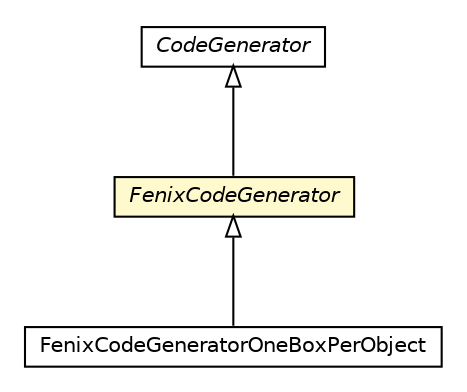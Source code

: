 #!/usr/local/bin/dot
#
# Class diagram 
# Generated by UMLGraph version 5.1 (http://www.umlgraph.org/)
#

digraph G {
	edge [fontname="Helvetica",fontsize=10,labelfontname="Helvetica",labelfontsize=10];
	node [fontname="Helvetica",fontsize=10,shape=plaintext];
	nodesep=0.25;
	ranksep=0.5;
	// pt.ist.fenixframework.dml.CodeGenerator
	c143283 [label=<<table title="pt.ist.fenixframework.dml.CodeGenerator" border="0" cellborder="1" cellspacing="0" cellpadding="2" port="p" href="../../../dml/CodeGenerator.html">
		<tr><td><table border="0" cellspacing="0" cellpadding="1">
<tr><td align="center" balign="center"><font face="Helvetica-Oblique"> CodeGenerator </font></td></tr>
		</table></td></tr>
		</table>>, fontname="Helvetica", fontcolor="black", fontsize=10.0];
	// pt.ist.fenixframework.backend.jvstmojb.codeGenerator.FenixCodeGeneratorOneBoxPerObject
	c143563 [label=<<table title="pt.ist.fenixframework.backend.jvstmojb.codeGenerator.FenixCodeGeneratorOneBoxPerObject" border="0" cellborder="1" cellspacing="0" cellpadding="2" port="p" href="./FenixCodeGeneratorOneBoxPerObject.html">
		<tr><td><table border="0" cellspacing="0" cellpadding="1">
<tr><td align="center" balign="center"> FenixCodeGeneratorOneBoxPerObject </td></tr>
		</table></td></tr>
		</table>>, fontname="Helvetica", fontcolor="black", fontsize=10.0];
	// pt.ist.fenixframework.backend.jvstmojb.codeGenerator.FenixCodeGenerator
	c143564 [label=<<table title="pt.ist.fenixframework.backend.jvstmojb.codeGenerator.FenixCodeGenerator" border="0" cellborder="1" cellspacing="0" cellpadding="2" port="p" bgcolor="lemonChiffon" href="./FenixCodeGenerator.html">
		<tr><td><table border="0" cellspacing="0" cellpadding="1">
<tr><td align="center" balign="center"><font face="Helvetica-Oblique"> FenixCodeGenerator </font></td></tr>
		</table></td></tr>
		</table>>, fontname="Helvetica", fontcolor="black", fontsize=10.0];
	//pt.ist.fenixframework.backend.jvstmojb.codeGenerator.FenixCodeGeneratorOneBoxPerObject extends pt.ist.fenixframework.backend.jvstmojb.codeGenerator.FenixCodeGenerator
	c143564:p -> c143563:p [dir=back,arrowtail=empty];
	//pt.ist.fenixframework.backend.jvstmojb.codeGenerator.FenixCodeGenerator extends pt.ist.fenixframework.dml.CodeGenerator
	c143283:p -> c143564:p [dir=back,arrowtail=empty];
}

